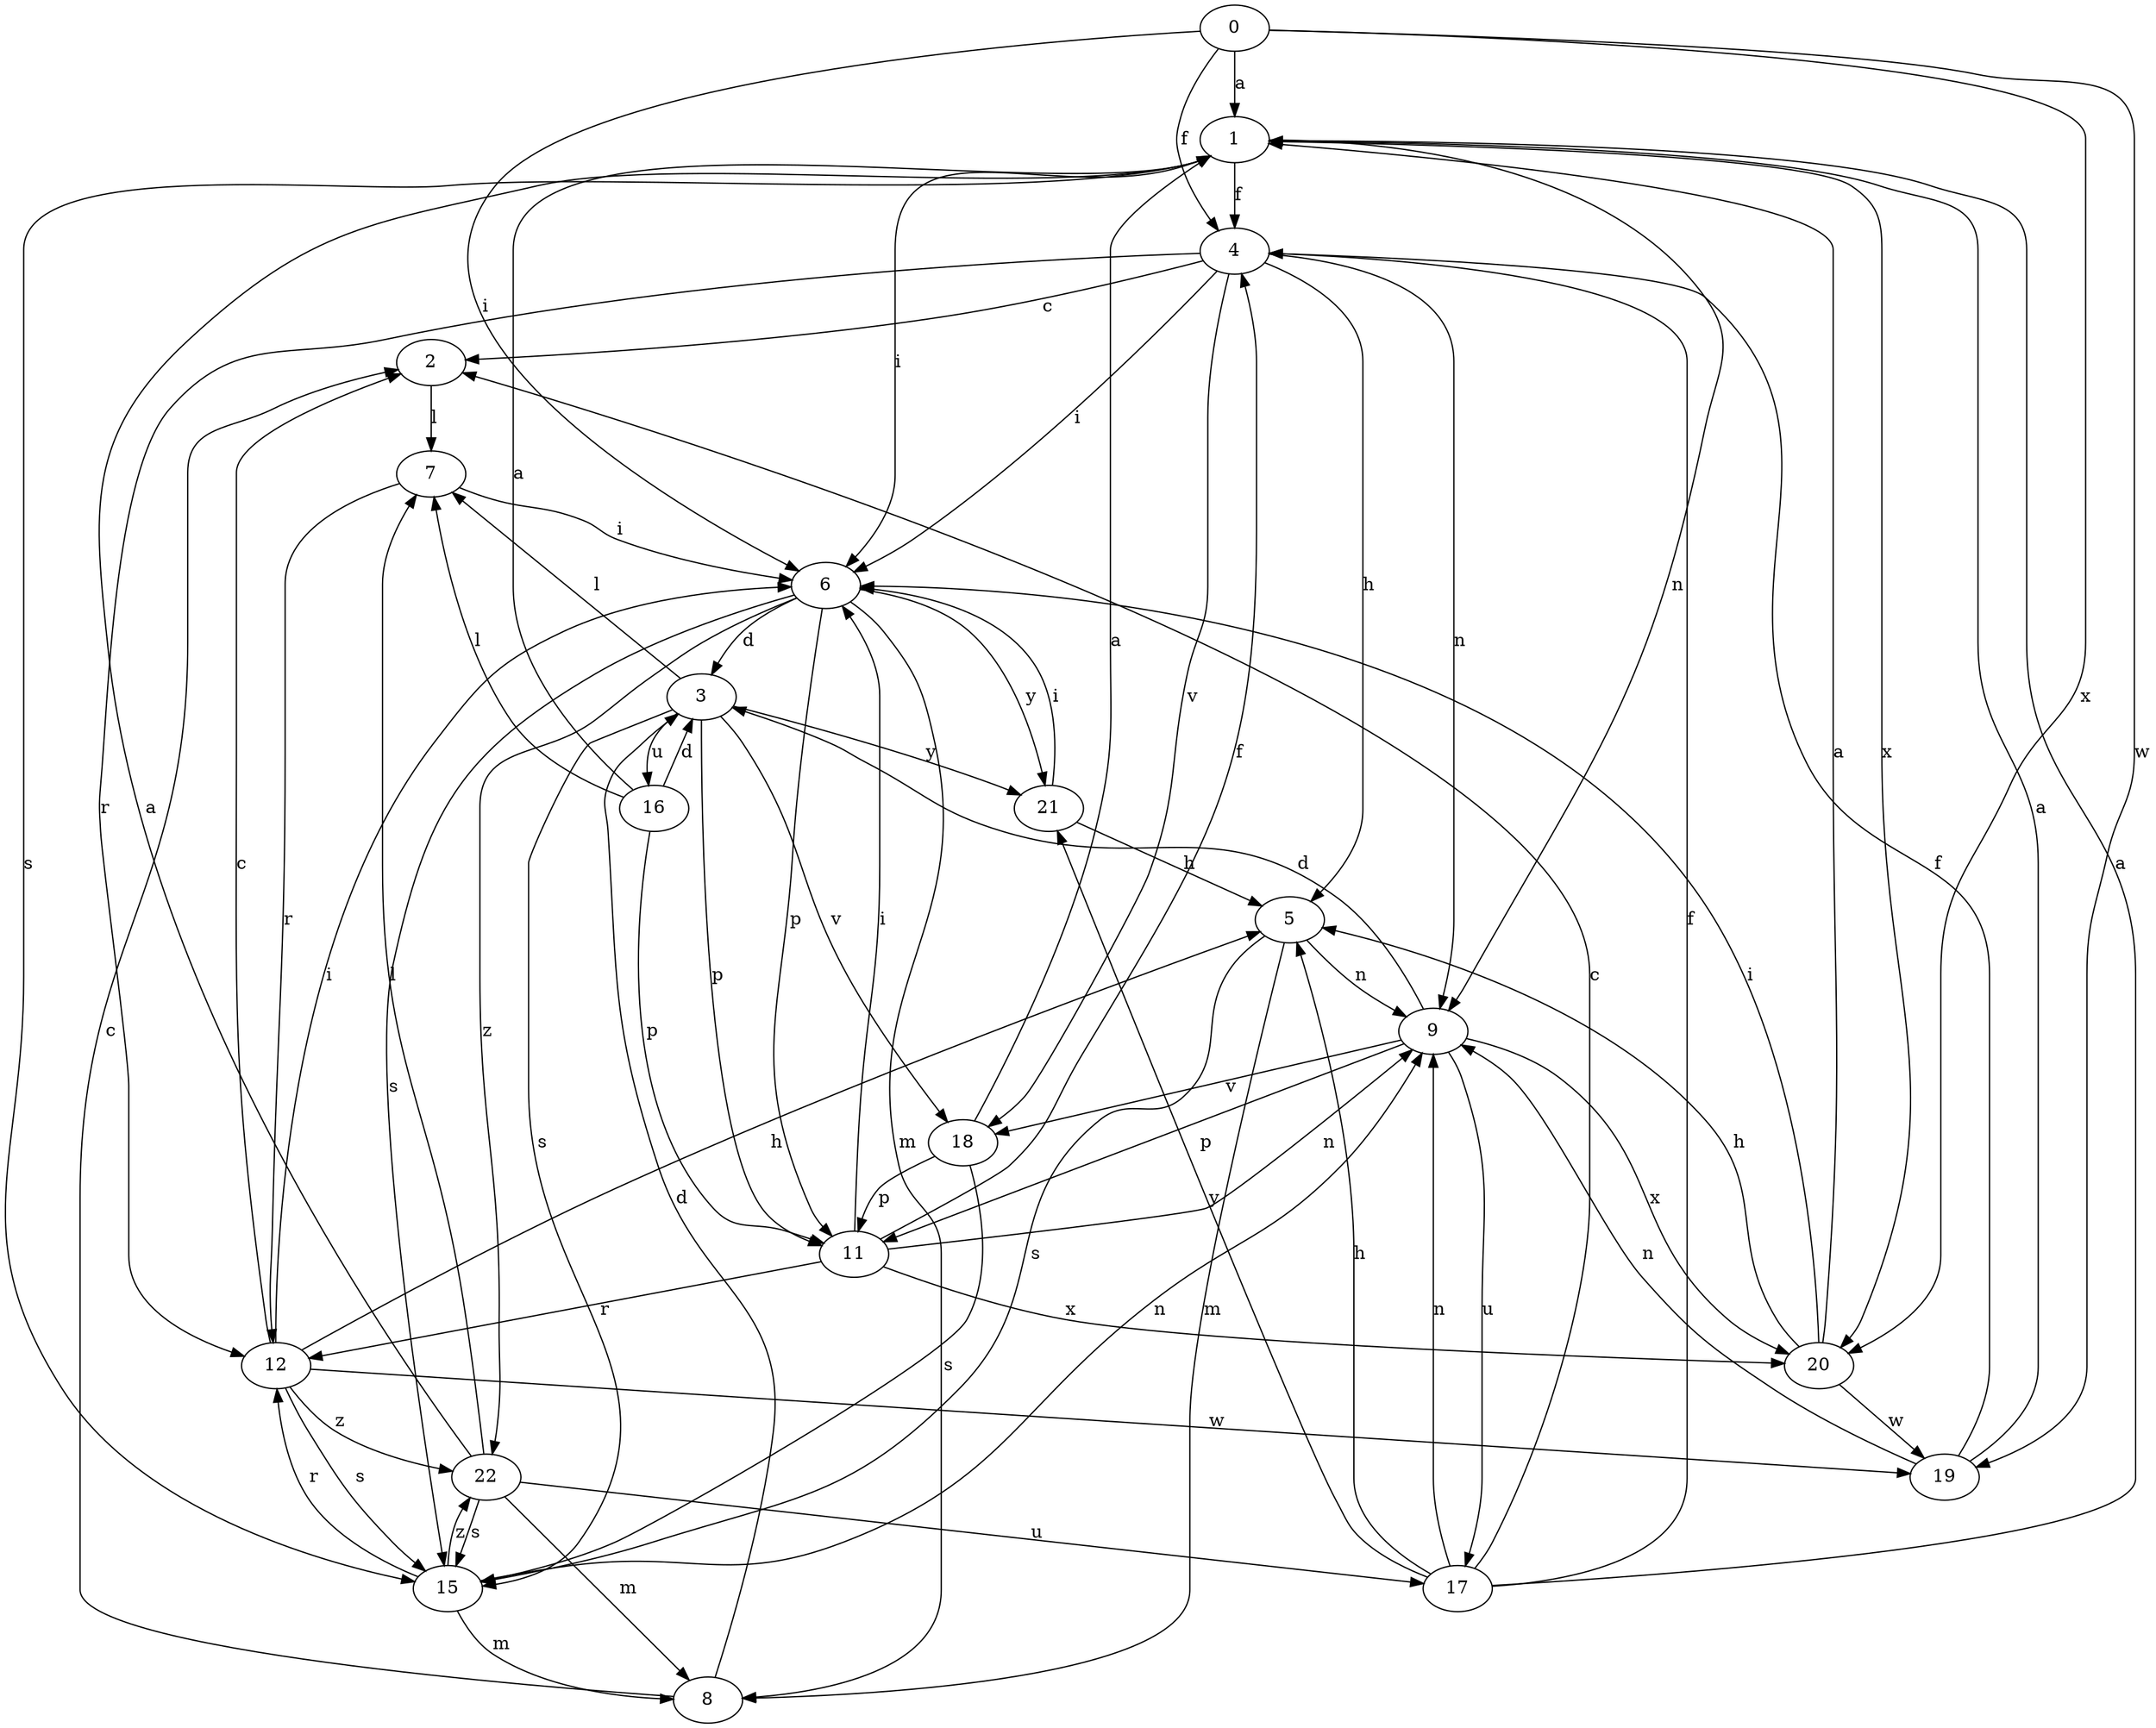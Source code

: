 strict digraph  {
0;
1;
2;
3;
4;
5;
6;
7;
8;
9;
11;
12;
15;
16;
17;
18;
19;
20;
21;
22;
0 -> 1  [label=a];
0 -> 4  [label=f];
0 -> 6  [label=i];
0 -> 19  [label=w];
0 -> 20  [label=x];
1 -> 4  [label=f];
1 -> 6  [label=i];
1 -> 9  [label=n];
1 -> 15  [label=s];
1 -> 20  [label=x];
2 -> 7  [label=l];
3 -> 7  [label=l];
3 -> 11  [label=p];
3 -> 15  [label=s];
3 -> 16  [label=u];
3 -> 18  [label=v];
3 -> 21  [label=y];
4 -> 2  [label=c];
4 -> 5  [label=h];
4 -> 6  [label=i];
4 -> 9  [label=n];
4 -> 12  [label=r];
4 -> 18  [label=v];
5 -> 8  [label=m];
5 -> 9  [label=n];
5 -> 15  [label=s];
6 -> 3  [label=d];
6 -> 8  [label=m];
6 -> 11  [label=p];
6 -> 15  [label=s];
6 -> 21  [label=y];
6 -> 22  [label=z];
7 -> 6  [label=i];
7 -> 12  [label=r];
8 -> 2  [label=c];
8 -> 3  [label=d];
9 -> 3  [label=d];
9 -> 11  [label=p];
9 -> 17  [label=u];
9 -> 18  [label=v];
9 -> 20  [label=x];
11 -> 4  [label=f];
11 -> 6  [label=i];
11 -> 9  [label=n];
11 -> 12  [label=r];
11 -> 20  [label=x];
12 -> 2  [label=c];
12 -> 5  [label=h];
12 -> 6  [label=i];
12 -> 15  [label=s];
12 -> 19  [label=w];
12 -> 22  [label=z];
15 -> 8  [label=m];
15 -> 9  [label=n];
15 -> 12  [label=r];
15 -> 22  [label=z];
16 -> 1  [label=a];
16 -> 3  [label=d];
16 -> 7  [label=l];
16 -> 11  [label=p];
17 -> 1  [label=a];
17 -> 2  [label=c];
17 -> 4  [label=f];
17 -> 5  [label=h];
17 -> 9  [label=n];
17 -> 21  [label=y];
18 -> 1  [label=a];
18 -> 11  [label=p];
18 -> 15  [label=s];
19 -> 1  [label=a];
19 -> 4  [label=f];
19 -> 9  [label=n];
20 -> 1  [label=a];
20 -> 5  [label=h];
20 -> 6  [label=i];
20 -> 19  [label=w];
21 -> 5  [label=h];
21 -> 6  [label=i];
22 -> 1  [label=a];
22 -> 7  [label=l];
22 -> 8  [label=m];
22 -> 15  [label=s];
22 -> 17  [label=u];
}
